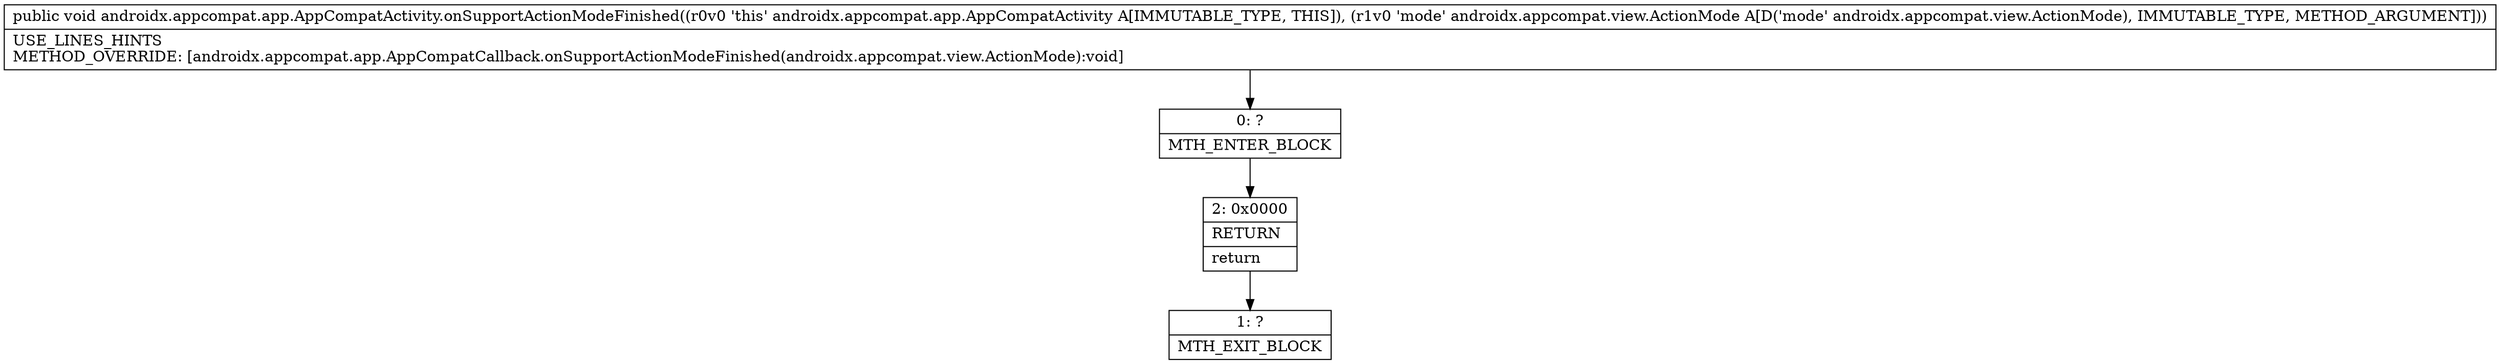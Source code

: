 digraph "CFG forandroidx.appcompat.app.AppCompatActivity.onSupportActionModeFinished(Landroidx\/appcompat\/view\/ActionMode;)V" {
Node_0 [shape=record,label="{0\:\ ?|MTH_ENTER_BLOCK\l}"];
Node_2 [shape=record,label="{2\:\ 0x0000|RETURN\l|return\l}"];
Node_1 [shape=record,label="{1\:\ ?|MTH_EXIT_BLOCK\l}"];
MethodNode[shape=record,label="{public void androidx.appcompat.app.AppCompatActivity.onSupportActionModeFinished((r0v0 'this' androidx.appcompat.app.AppCompatActivity A[IMMUTABLE_TYPE, THIS]), (r1v0 'mode' androidx.appcompat.view.ActionMode A[D('mode' androidx.appcompat.view.ActionMode), IMMUTABLE_TYPE, METHOD_ARGUMENT]))  | USE_LINES_HINTS\lMETHOD_OVERRIDE: [androidx.appcompat.app.AppCompatCallback.onSupportActionModeFinished(androidx.appcompat.view.ActionMode):void]\l}"];
MethodNode -> Node_0;Node_0 -> Node_2;
Node_2 -> Node_1;
}

